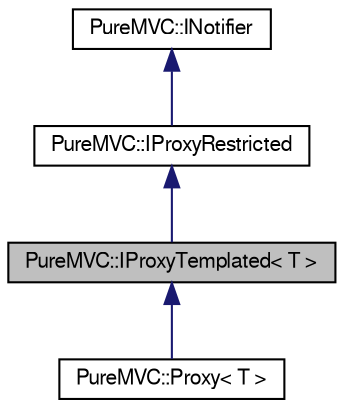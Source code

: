 digraph G
{
  edge [fontname="FreeSans",fontsize="10",labelfontname="FreeSans",labelfontsize="10"];
  node [fontname="FreeSans",fontsize="10",shape=record];
  Node1 [label="PureMVC::IProxyTemplated\< T \>",height=0.2,width=0.4,color="black", fillcolor="grey75", style="filled" fontcolor="black"];
  Node2 -> Node1 [dir=back,color="midnightblue",fontsize="10",style="solid"];
  Node2 [label="PureMVC::IProxyRestricted",height=0.2,width=0.4,color="black", fillcolor="white", style="filled",URL="$class_pure_m_v_c_1_1_i_proxy_restricted.html",tooltip="The untemplated portion of the interface definition for a PureMVC Proxy."];
  Node3 -> Node2 [dir=back,color="midnightblue",fontsize="10",style="solid"];
  Node3 [label="PureMVC::INotifier",height=0.2,width=0.4,color="black", fillcolor="white", style="filled",URL="$class_pure_m_v_c_1_1_i_notifier.html",tooltip="The interface definition for a PureMVC Notifier."];
  Node1 -> Node4 [dir=back,color="midnightblue",fontsize="10",style="solid"];
  Node4 [label="PureMVC::Proxy\< T \>",height=0.2,width=0.4,color="black", fillcolor="white", style="filled",URL="$class_pure_m_v_c_1_1_proxy.html"];
}
